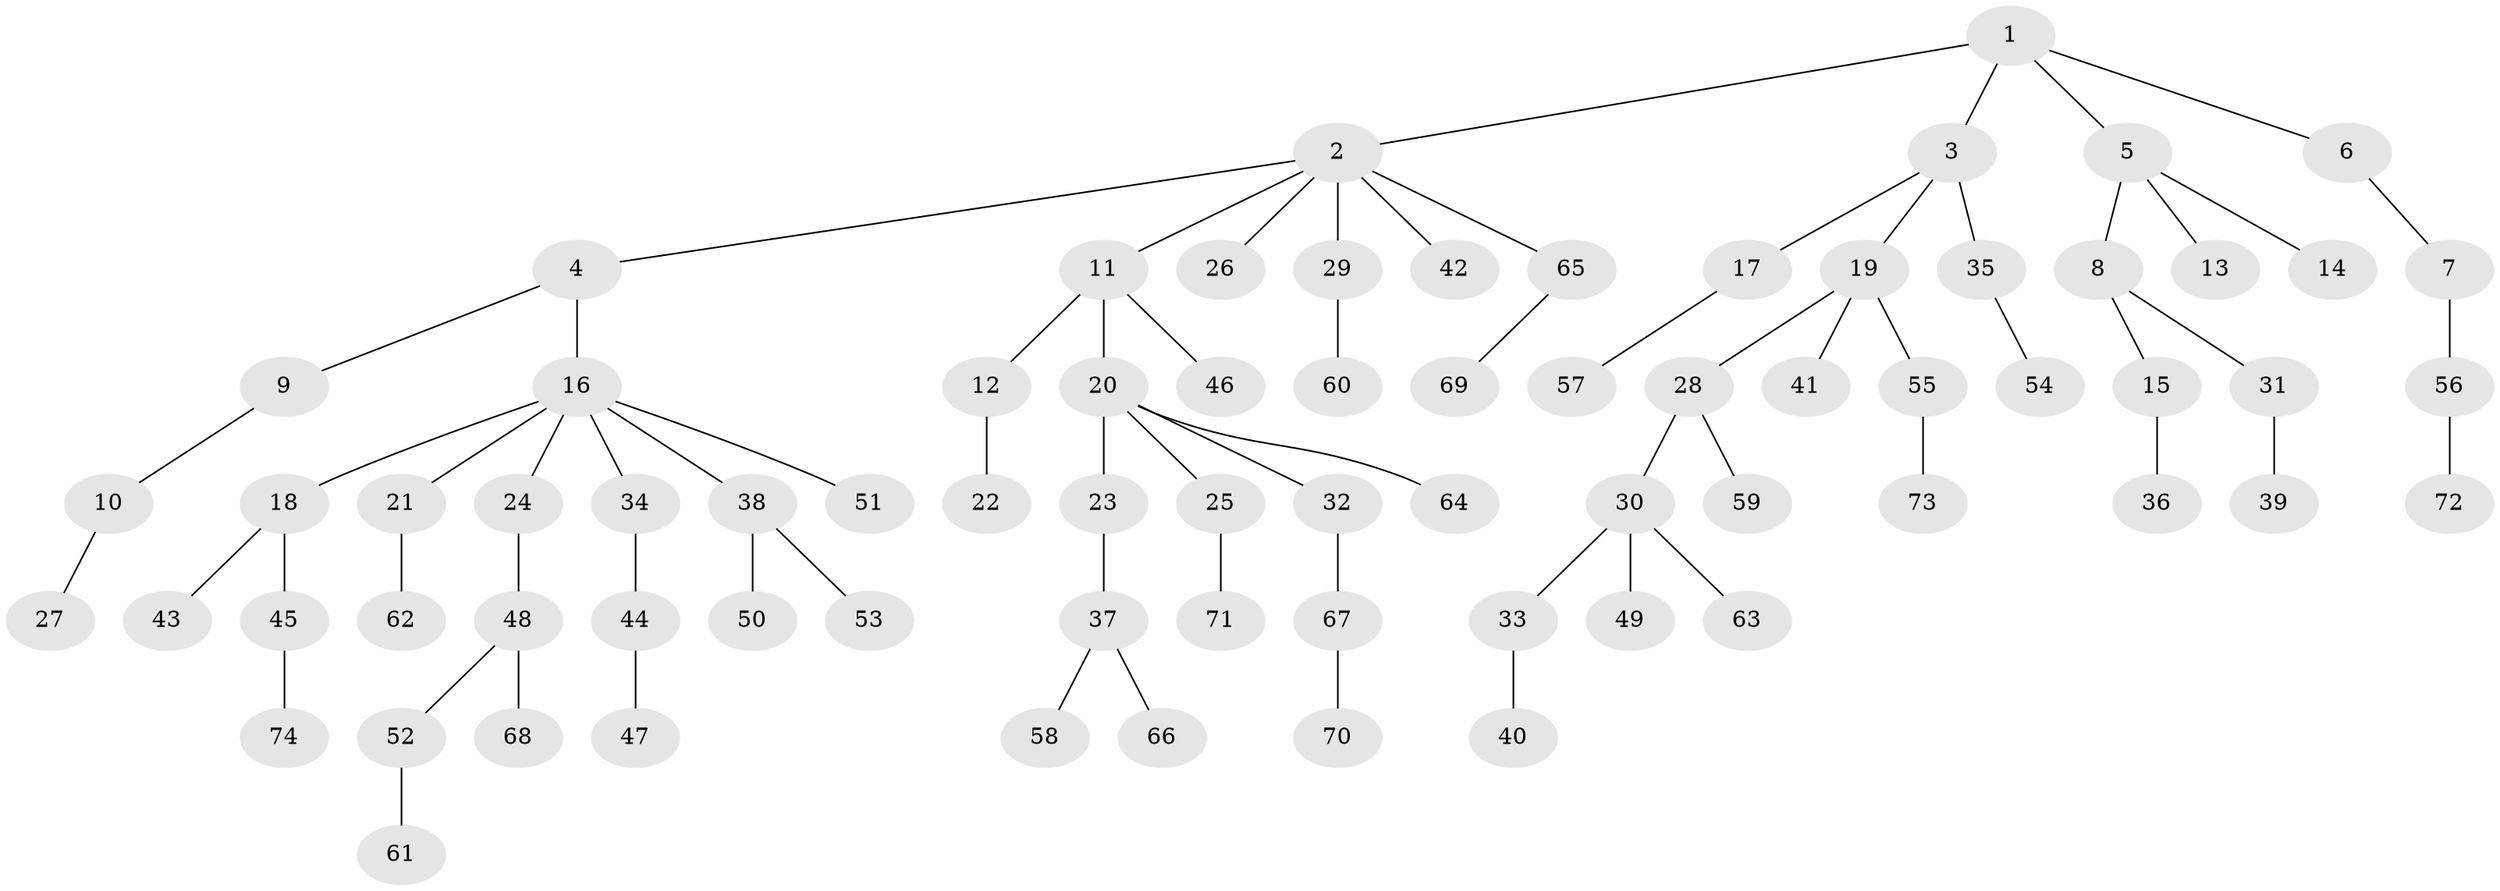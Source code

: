 // Generated by graph-tools (version 1.1) at 2025/02/03/09/25 03:02:21]
// undirected, 74 vertices, 73 edges
graph export_dot {
graph [start="1"]
  node [color=gray90,style=filled];
  1;
  2;
  3;
  4;
  5;
  6;
  7;
  8;
  9;
  10;
  11;
  12;
  13;
  14;
  15;
  16;
  17;
  18;
  19;
  20;
  21;
  22;
  23;
  24;
  25;
  26;
  27;
  28;
  29;
  30;
  31;
  32;
  33;
  34;
  35;
  36;
  37;
  38;
  39;
  40;
  41;
  42;
  43;
  44;
  45;
  46;
  47;
  48;
  49;
  50;
  51;
  52;
  53;
  54;
  55;
  56;
  57;
  58;
  59;
  60;
  61;
  62;
  63;
  64;
  65;
  66;
  67;
  68;
  69;
  70;
  71;
  72;
  73;
  74;
  1 -- 2;
  1 -- 3;
  1 -- 5;
  1 -- 6;
  2 -- 4;
  2 -- 11;
  2 -- 26;
  2 -- 29;
  2 -- 42;
  2 -- 65;
  3 -- 17;
  3 -- 19;
  3 -- 35;
  4 -- 9;
  4 -- 16;
  5 -- 8;
  5 -- 13;
  5 -- 14;
  6 -- 7;
  7 -- 56;
  8 -- 15;
  8 -- 31;
  9 -- 10;
  10 -- 27;
  11 -- 12;
  11 -- 20;
  11 -- 46;
  12 -- 22;
  15 -- 36;
  16 -- 18;
  16 -- 21;
  16 -- 24;
  16 -- 34;
  16 -- 38;
  16 -- 51;
  17 -- 57;
  18 -- 43;
  18 -- 45;
  19 -- 28;
  19 -- 41;
  19 -- 55;
  20 -- 23;
  20 -- 25;
  20 -- 32;
  20 -- 64;
  21 -- 62;
  23 -- 37;
  24 -- 48;
  25 -- 71;
  28 -- 30;
  28 -- 59;
  29 -- 60;
  30 -- 33;
  30 -- 49;
  30 -- 63;
  31 -- 39;
  32 -- 67;
  33 -- 40;
  34 -- 44;
  35 -- 54;
  37 -- 58;
  37 -- 66;
  38 -- 50;
  38 -- 53;
  44 -- 47;
  45 -- 74;
  48 -- 52;
  48 -- 68;
  52 -- 61;
  55 -- 73;
  56 -- 72;
  65 -- 69;
  67 -- 70;
}
